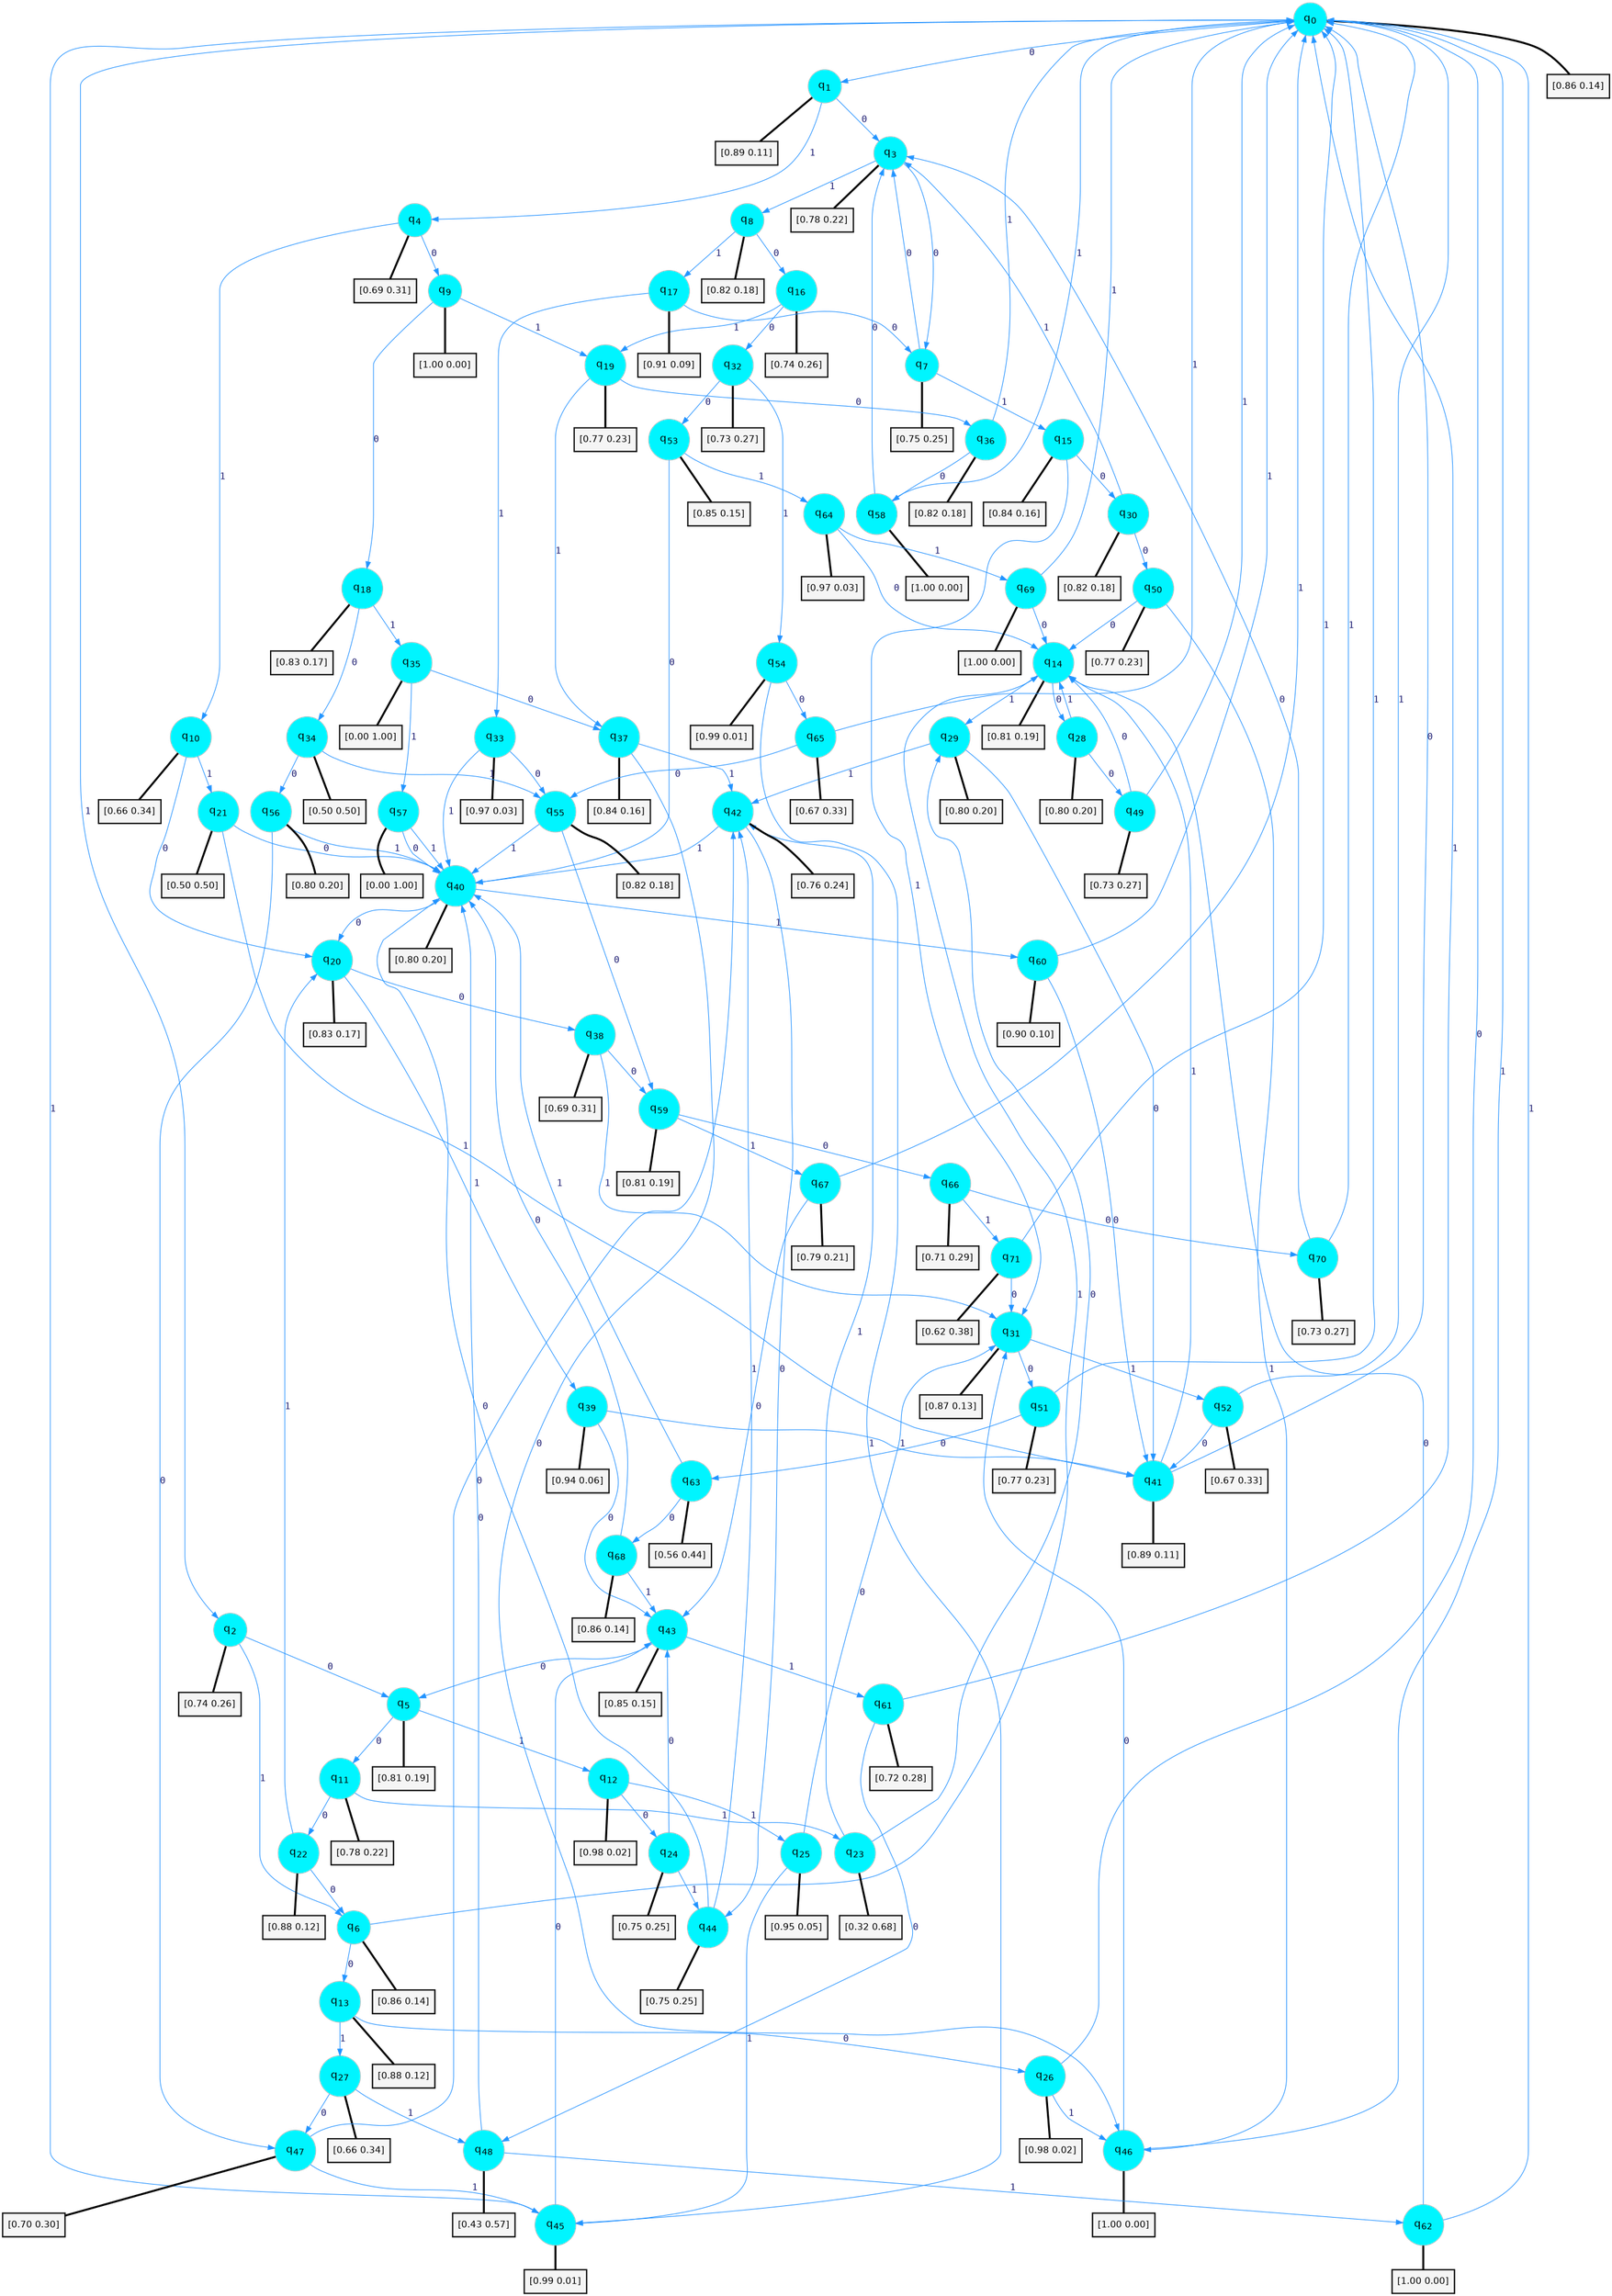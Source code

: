 digraph G {
graph [
bgcolor=transparent, dpi=300, rankdir=TD, size="40,25"];
node [
color=gray, fillcolor=turquoise1, fontcolor=black, fontname=Helvetica, fontsize=16, fontweight=bold, shape=circle, style=filled];
edge [
arrowsize=1, color=dodgerblue1, fontcolor=midnightblue, fontname=courier, fontweight=bold, penwidth=1, style=solid, weight=20];
0[label=<q<SUB>0</SUB>>];
1[label=<q<SUB>1</SUB>>];
2[label=<q<SUB>2</SUB>>];
3[label=<q<SUB>3</SUB>>];
4[label=<q<SUB>4</SUB>>];
5[label=<q<SUB>5</SUB>>];
6[label=<q<SUB>6</SUB>>];
7[label=<q<SUB>7</SUB>>];
8[label=<q<SUB>8</SUB>>];
9[label=<q<SUB>9</SUB>>];
10[label=<q<SUB>10</SUB>>];
11[label=<q<SUB>11</SUB>>];
12[label=<q<SUB>12</SUB>>];
13[label=<q<SUB>13</SUB>>];
14[label=<q<SUB>14</SUB>>];
15[label=<q<SUB>15</SUB>>];
16[label=<q<SUB>16</SUB>>];
17[label=<q<SUB>17</SUB>>];
18[label=<q<SUB>18</SUB>>];
19[label=<q<SUB>19</SUB>>];
20[label=<q<SUB>20</SUB>>];
21[label=<q<SUB>21</SUB>>];
22[label=<q<SUB>22</SUB>>];
23[label=<q<SUB>23</SUB>>];
24[label=<q<SUB>24</SUB>>];
25[label=<q<SUB>25</SUB>>];
26[label=<q<SUB>26</SUB>>];
27[label=<q<SUB>27</SUB>>];
28[label=<q<SUB>28</SUB>>];
29[label=<q<SUB>29</SUB>>];
30[label=<q<SUB>30</SUB>>];
31[label=<q<SUB>31</SUB>>];
32[label=<q<SUB>32</SUB>>];
33[label=<q<SUB>33</SUB>>];
34[label=<q<SUB>34</SUB>>];
35[label=<q<SUB>35</SUB>>];
36[label=<q<SUB>36</SUB>>];
37[label=<q<SUB>37</SUB>>];
38[label=<q<SUB>38</SUB>>];
39[label=<q<SUB>39</SUB>>];
40[label=<q<SUB>40</SUB>>];
41[label=<q<SUB>41</SUB>>];
42[label=<q<SUB>42</SUB>>];
43[label=<q<SUB>43</SUB>>];
44[label=<q<SUB>44</SUB>>];
45[label=<q<SUB>45</SUB>>];
46[label=<q<SUB>46</SUB>>];
47[label=<q<SUB>47</SUB>>];
48[label=<q<SUB>48</SUB>>];
49[label=<q<SUB>49</SUB>>];
50[label=<q<SUB>50</SUB>>];
51[label=<q<SUB>51</SUB>>];
52[label=<q<SUB>52</SUB>>];
53[label=<q<SUB>53</SUB>>];
54[label=<q<SUB>54</SUB>>];
55[label=<q<SUB>55</SUB>>];
56[label=<q<SUB>56</SUB>>];
57[label=<q<SUB>57</SUB>>];
58[label=<q<SUB>58</SUB>>];
59[label=<q<SUB>59</SUB>>];
60[label=<q<SUB>60</SUB>>];
61[label=<q<SUB>61</SUB>>];
62[label=<q<SUB>62</SUB>>];
63[label=<q<SUB>63</SUB>>];
64[label=<q<SUB>64</SUB>>];
65[label=<q<SUB>65</SUB>>];
66[label=<q<SUB>66</SUB>>];
67[label=<q<SUB>67</SUB>>];
68[label=<q<SUB>68</SUB>>];
69[label=<q<SUB>69</SUB>>];
70[label=<q<SUB>70</SUB>>];
71[label=<q<SUB>71</SUB>>];
72[label="[0.86 0.14]", shape=box,fontcolor=black, fontname=Helvetica, fontsize=14, penwidth=2, fillcolor=whitesmoke,color=black];
73[label="[0.89 0.11]", shape=box,fontcolor=black, fontname=Helvetica, fontsize=14, penwidth=2, fillcolor=whitesmoke,color=black];
74[label="[0.74 0.26]", shape=box,fontcolor=black, fontname=Helvetica, fontsize=14, penwidth=2, fillcolor=whitesmoke,color=black];
75[label="[0.78 0.22]", shape=box,fontcolor=black, fontname=Helvetica, fontsize=14, penwidth=2, fillcolor=whitesmoke,color=black];
76[label="[0.69 0.31]", shape=box,fontcolor=black, fontname=Helvetica, fontsize=14, penwidth=2, fillcolor=whitesmoke,color=black];
77[label="[0.81 0.19]", shape=box,fontcolor=black, fontname=Helvetica, fontsize=14, penwidth=2, fillcolor=whitesmoke,color=black];
78[label="[0.86 0.14]", shape=box,fontcolor=black, fontname=Helvetica, fontsize=14, penwidth=2, fillcolor=whitesmoke,color=black];
79[label="[0.75 0.25]", shape=box,fontcolor=black, fontname=Helvetica, fontsize=14, penwidth=2, fillcolor=whitesmoke,color=black];
80[label="[0.82 0.18]", shape=box,fontcolor=black, fontname=Helvetica, fontsize=14, penwidth=2, fillcolor=whitesmoke,color=black];
81[label="[1.00 0.00]", shape=box,fontcolor=black, fontname=Helvetica, fontsize=14, penwidth=2, fillcolor=whitesmoke,color=black];
82[label="[0.66 0.34]", shape=box,fontcolor=black, fontname=Helvetica, fontsize=14, penwidth=2, fillcolor=whitesmoke,color=black];
83[label="[0.78 0.22]", shape=box,fontcolor=black, fontname=Helvetica, fontsize=14, penwidth=2, fillcolor=whitesmoke,color=black];
84[label="[0.98 0.02]", shape=box,fontcolor=black, fontname=Helvetica, fontsize=14, penwidth=2, fillcolor=whitesmoke,color=black];
85[label="[0.88 0.12]", shape=box,fontcolor=black, fontname=Helvetica, fontsize=14, penwidth=2, fillcolor=whitesmoke,color=black];
86[label="[0.81 0.19]", shape=box,fontcolor=black, fontname=Helvetica, fontsize=14, penwidth=2, fillcolor=whitesmoke,color=black];
87[label="[0.84 0.16]", shape=box,fontcolor=black, fontname=Helvetica, fontsize=14, penwidth=2, fillcolor=whitesmoke,color=black];
88[label="[0.74 0.26]", shape=box,fontcolor=black, fontname=Helvetica, fontsize=14, penwidth=2, fillcolor=whitesmoke,color=black];
89[label="[0.91 0.09]", shape=box,fontcolor=black, fontname=Helvetica, fontsize=14, penwidth=2, fillcolor=whitesmoke,color=black];
90[label="[0.83 0.17]", shape=box,fontcolor=black, fontname=Helvetica, fontsize=14, penwidth=2, fillcolor=whitesmoke,color=black];
91[label="[0.77 0.23]", shape=box,fontcolor=black, fontname=Helvetica, fontsize=14, penwidth=2, fillcolor=whitesmoke,color=black];
92[label="[0.83 0.17]", shape=box,fontcolor=black, fontname=Helvetica, fontsize=14, penwidth=2, fillcolor=whitesmoke,color=black];
93[label="[0.50 0.50]", shape=box,fontcolor=black, fontname=Helvetica, fontsize=14, penwidth=2, fillcolor=whitesmoke,color=black];
94[label="[0.88 0.12]", shape=box,fontcolor=black, fontname=Helvetica, fontsize=14, penwidth=2, fillcolor=whitesmoke,color=black];
95[label="[0.32 0.68]", shape=box,fontcolor=black, fontname=Helvetica, fontsize=14, penwidth=2, fillcolor=whitesmoke,color=black];
96[label="[0.75 0.25]", shape=box,fontcolor=black, fontname=Helvetica, fontsize=14, penwidth=2, fillcolor=whitesmoke,color=black];
97[label="[0.95 0.05]", shape=box,fontcolor=black, fontname=Helvetica, fontsize=14, penwidth=2, fillcolor=whitesmoke,color=black];
98[label="[0.98 0.02]", shape=box,fontcolor=black, fontname=Helvetica, fontsize=14, penwidth=2, fillcolor=whitesmoke,color=black];
99[label="[0.66 0.34]", shape=box,fontcolor=black, fontname=Helvetica, fontsize=14, penwidth=2, fillcolor=whitesmoke,color=black];
100[label="[0.80 0.20]", shape=box,fontcolor=black, fontname=Helvetica, fontsize=14, penwidth=2, fillcolor=whitesmoke,color=black];
101[label="[0.80 0.20]", shape=box,fontcolor=black, fontname=Helvetica, fontsize=14, penwidth=2, fillcolor=whitesmoke,color=black];
102[label="[0.82 0.18]", shape=box,fontcolor=black, fontname=Helvetica, fontsize=14, penwidth=2, fillcolor=whitesmoke,color=black];
103[label="[0.87 0.13]", shape=box,fontcolor=black, fontname=Helvetica, fontsize=14, penwidth=2, fillcolor=whitesmoke,color=black];
104[label="[0.73 0.27]", shape=box,fontcolor=black, fontname=Helvetica, fontsize=14, penwidth=2, fillcolor=whitesmoke,color=black];
105[label="[0.97 0.03]", shape=box,fontcolor=black, fontname=Helvetica, fontsize=14, penwidth=2, fillcolor=whitesmoke,color=black];
106[label="[0.50 0.50]", shape=box,fontcolor=black, fontname=Helvetica, fontsize=14, penwidth=2, fillcolor=whitesmoke,color=black];
107[label="[0.00 1.00]", shape=box,fontcolor=black, fontname=Helvetica, fontsize=14, penwidth=2, fillcolor=whitesmoke,color=black];
108[label="[0.82 0.18]", shape=box,fontcolor=black, fontname=Helvetica, fontsize=14, penwidth=2, fillcolor=whitesmoke,color=black];
109[label="[0.84 0.16]", shape=box,fontcolor=black, fontname=Helvetica, fontsize=14, penwidth=2, fillcolor=whitesmoke,color=black];
110[label="[0.69 0.31]", shape=box,fontcolor=black, fontname=Helvetica, fontsize=14, penwidth=2, fillcolor=whitesmoke,color=black];
111[label="[0.94 0.06]", shape=box,fontcolor=black, fontname=Helvetica, fontsize=14, penwidth=2, fillcolor=whitesmoke,color=black];
112[label="[0.80 0.20]", shape=box,fontcolor=black, fontname=Helvetica, fontsize=14, penwidth=2, fillcolor=whitesmoke,color=black];
113[label="[0.89 0.11]", shape=box,fontcolor=black, fontname=Helvetica, fontsize=14, penwidth=2, fillcolor=whitesmoke,color=black];
114[label="[0.76 0.24]", shape=box,fontcolor=black, fontname=Helvetica, fontsize=14, penwidth=2, fillcolor=whitesmoke,color=black];
115[label="[0.85 0.15]", shape=box,fontcolor=black, fontname=Helvetica, fontsize=14, penwidth=2, fillcolor=whitesmoke,color=black];
116[label="[0.75 0.25]", shape=box,fontcolor=black, fontname=Helvetica, fontsize=14, penwidth=2, fillcolor=whitesmoke,color=black];
117[label="[0.99 0.01]", shape=box,fontcolor=black, fontname=Helvetica, fontsize=14, penwidth=2, fillcolor=whitesmoke,color=black];
118[label="[1.00 0.00]", shape=box,fontcolor=black, fontname=Helvetica, fontsize=14, penwidth=2, fillcolor=whitesmoke,color=black];
119[label="[0.70 0.30]", shape=box,fontcolor=black, fontname=Helvetica, fontsize=14, penwidth=2, fillcolor=whitesmoke,color=black];
120[label="[0.43 0.57]", shape=box,fontcolor=black, fontname=Helvetica, fontsize=14, penwidth=2, fillcolor=whitesmoke,color=black];
121[label="[0.73 0.27]", shape=box,fontcolor=black, fontname=Helvetica, fontsize=14, penwidth=2, fillcolor=whitesmoke,color=black];
122[label="[0.77 0.23]", shape=box,fontcolor=black, fontname=Helvetica, fontsize=14, penwidth=2, fillcolor=whitesmoke,color=black];
123[label="[0.77 0.23]", shape=box,fontcolor=black, fontname=Helvetica, fontsize=14, penwidth=2, fillcolor=whitesmoke,color=black];
124[label="[0.67 0.33]", shape=box,fontcolor=black, fontname=Helvetica, fontsize=14, penwidth=2, fillcolor=whitesmoke,color=black];
125[label="[0.85 0.15]", shape=box,fontcolor=black, fontname=Helvetica, fontsize=14, penwidth=2, fillcolor=whitesmoke,color=black];
126[label="[0.99 0.01]", shape=box,fontcolor=black, fontname=Helvetica, fontsize=14, penwidth=2, fillcolor=whitesmoke,color=black];
127[label="[0.82 0.18]", shape=box,fontcolor=black, fontname=Helvetica, fontsize=14, penwidth=2, fillcolor=whitesmoke,color=black];
128[label="[0.80 0.20]", shape=box,fontcolor=black, fontname=Helvetica, fontsize=14, penwidth=2, fillcolor=whitesmoke,color=black];
129[label="[0.00 1.00]", shape=box,fontcolor=black, fontname=Helvetica, fontsize=14, penwidth=2, fillcolor=whitesmoke,color=black];
130[label="[1.00 0.00]", shape=box,fontcolor=black, fontname=Helvetica, fontsize=14, penwidth=2, fillcolor=whitesmoke,color=black];
131[label="[0.81 0.19]", shape=box,fontcolor=black, fontname=Helvetica, fontsize=14, penwidth=2, fillcolor=whitesmoke,color=black];
132[label="[0.90 0.10]", shape=box,fontcolor=black, fontname=Helvetica, fontsize=14, penwidth=2, fillcolor=whitesmoke,color=black];
133[label="[0.72 0.28]", shape=box,fontcolor=black, fontname=Helvetica, fontsize=14, penwidth=2, fillcolor=whitesmoke,color=black];
134[label="[1.00 0.00]", shape=box,fontcolor=black, fontname=Helvetica, fontsize=14, penwidth=2, fillcolor=whitesmoke,color=black];
135[label="[0.56 0.44]", shape=box,fontcolor=black, fontname=Helvetica, fontsize=14, penwidth=2, fillcolor=whitesmoke,color=black];
136[label="[0.97 0.03]", shape=box,fontcolor=black, fontname=Helvetica, fontsize=14, penwidth=2, fillcolor=whitesmoke,color=black];
137[label="[0.67 0.33]", shape=box,fontcolor=black, fontname=Helvetica, fontsize=14, penwidth=2, fillcolor=whitesmoke,color=black];
138[label="[0.71 0.29]", shape=box,fontcolor=black, fontname=Helvetica, fontsize=14, penwidth=2, fillcolor=whitesmoke,color=black];
139[label="[0.79 0.21]", shape=box,fontcolor=black, fontname=Helvetica, fontsize=14, penwidth=2, fillcolor=whitesmoke,color=black];
140[label="[0.86 0.14]", shape=box,fontcolor=black, fontname=Helvetica, fontsize=14, penwidth=2, fillcolor=whitesmoke,color=black];
141[label="[1.00 0.00]", shape=box,fontcolor=black, fontname=Helvetica, fontsize=14, penwidth=2, fillcolor=whitesmoke,color=black];
142[label="[0.73 0.27]", shape=box,fontcolor=black, fontname=Helvetica, fontsize=14, penwidth=2, fillcolor=whitesmoke,color=black];
143[label="[0.62 0.38]", shape=box,fontcolor=black, fontname=Helvetica, fontsize=14, penwidth=2, fillcolor=whitesmoke,color=black];
0->1 [label=0];
0->2 [label=1];
0->72 [arrowhead=none, penwidth=3,color=black];
1->3 [label=0];
1->4 [label=1];
1->73 [arrowhead=none, penwidth=3,color=black];
2->5 [label=0];
2->6 [label=1];
2->74 [arrowhead=none, penwidth=3,color=black];
3->7 [label=0];
3->8 [label=1];
3->75 [arrowhead=none, penwidth=3,color=black];
4->9 [label=0];
4->10 [label=1];
4->76 [arrowhead=none, penwidth=3,color=black];
5->11 [label=0];
5->12 [label=1];
5->77 [arrowhead=none, penwidth=3,color=black];
6->13 [label=0];
6->14 [label=1];
6->78 [arrowhead=none, penwidth=3,color=black];
7->3 [label=0];
7->15 [label=1];
7->79 [arrowhead=none, penwidth=3,color=black];
8->16 [label=0];
8->17 [label=1];
8->80 [arrowhead=none, penwidth=3,color=black];
9->18 [label=0];
9->19 [label=1];
9->81 [arrowhead=none, penwidth=3,color=black];
10->20 [label=0];
10->21 [label=1];
10->82 [arrowhead=none, penwidth=3,color=black];
11->22 [label=0];
11->23 [label=1];
11->83 [arrowhead=none, penwidth=3,color=black];
12->24 [label=0];
12->25 [label=1];
12->84 [arrowhead=none, penwidth=3,color=black];
13->26 [label=0];
13->27 [label=1];
13->85 [arrowhead=none, penwidth=3,color=black];
14->28 [label=0];
14->29 [label=1];
14->86 [arrowhead=none, penwidth=3,color=black];
15->30 [label=0];
15->31 [label=1];
15->87 [arrowhead=none, penwidth=3,color=black];
16->32 [label=0];
16->19 [label=1];
16->88 [arrowhead=none, penwidth=3,color=black];
17->7 [label=0];
17->33 [label=1];
17->89 [arrowhead=none, penwidth=3,color=black];
18->34 [label=0];
18->35 [label=1];
18->90 [arrowhead=none, penwidth=3,color=black];
19->36 [label=0];
19->37 [label=1];
19->91 [arrowhead=none, penwidth=3,color=black];
20->38 [label=0];
20->39 [label=1];
20->92 [arrowhead=none, penwidth=3,color=black];
21->40 [label=0];
21->41 [label=1];
21->93 [arrowhead=none, penwidth=3,color=black];
22->6 [label=0];
22->20 [label=1];
22->94 [arrowhead=none, penwidth=3,color=black];
23->29 [label=0];
23->42 [label=1];
23->95 [arrowhead=none, penwidth=3,color=black];
24->43 [label=0];
24->44 [label=1];
24->96 [arrowhead=none, penwidth=3,color=black];
25->31 [label=0];
25->45 [label=1];
25->97 [arrowhead=none, penwidth=3,color=black];
26->0 [label=0];
26->46 [label=1];
26->98 [arrowhead=none, penwidth=3,color=black];
27->47 [label=0];
27->48 [label=1];
27->99 [arrowhead=none, penwidth=3,color=black];
28->49 [label=0];
28->14 [label=1];
28->100 [arrowhead=none, penwidth=3,color=black];
29->41 [label=0];
29->42 [label=1];
29->101 [arrowhead=none, penwidth=3,color=black];
30->50 [label=0];
30->3 [label=1];
30->102 [arrowhead=none, penwidth=3,color=black];
31->51 [label=0];
31->52 [label=1];
31->103 [arrowhead=none, penwidth=3,color=black];
32->53 [label=0];
32->54 [label=1];
32->104 [arrowhead=none, penwidth=3,color=black];
33->55 [label=0];
33->40 [label=1];
33->105 [arrowhead=none, penwidth=3,color=black];
34->56 [label=0];
34->55 [label=1];
34->106 [arrowhead=none, penwidth=3,color=black];
35->37 [label=0];
35->57 [label=1];
35->107 [arrowhead=none, penwidth=3,color=black];
36->58 [label=0];
36->0 [label=1];
36->108 [arrowhead=none, penwidth=3,color=black];
37->46 [label=0];
37->42 [label=1];
37->109 [arrowhead=none, penwidth=3,color=black];
38->59 [label=0];
38->31 [label=1];
38->110 [arrowhead=none, penwidth=3,color=black];
39->43 [label=0];
39->41 [label=1];
39->111 [arrowhead=none, penwidth=3,color=black];
40->20 [label=0];
40->60 [label=1];
40->112 [arrowhead=none, penwidth=3,color=black];
41->0 [label=0];
41->14 [label=1];
41->113 [arrowhead=none, penwidth=3,color=black];
42->44 [label=0];
42->40 [label=1];
42->114 [arrowhead=none, penwidth=3,color=black];
43->5 [label=0];
43->61 [label=1];
43->115 [arrowhead=none, penwidth=3,color=black];
44->40 [label=0];
44->42 [label=1];
44->116 [arrowhead=none, penwidth=3,color=black];
45->43 [label=0];
45->0 [label=1];
45->117 [arrowhead=none, penwidth=3,color=black];
46->31 [label=0];
46->0 [label=1];
46->118 [arrowhead=none, penwidth=3,color=black];
47->42 [label=0];
47->45 [label=1];
47->119 [arrowhead=none, penwidth=3,color=black];
48->40 [label=0];
48->62 [label=1];
48->120 [arrowhead=none, penwidth=3,color=black];
49->14 [label=0];
49->0 [label=1];
49->121 [arrowhead=none, penwidth=3,color=black];
50->14 [label=0];
50->46 [label=1];
50->122 [arrowhead=none, penwidth=3,color=black];
51->63 [label=0];
51->0 [label=1];
51->123 [arrowhead=none, penwidth=3,color=black];
52->41 [label=0];
52->0 [label=1];
52->124 [arrowhead=none, penwidth=3,color=black];
53->40 [label=0];
53->64 [label=1];
53->125 [arrowhead=none, penwidth=3,color=black];
54->65 [label=0];
54->45 [label=1];
54->126 [arrowhead=none, penwidth=3,color=black];
55->59 [label=0];
55->40 [label=1];
55->127 [arrowhead=none, penwidth=3,color=black];
56->47 [label=0];
56->40 [label=1];
56->128 [arrowhead=none, penwidth=3,color=black];
57->40 [label=0];
57->40 [label=1];
57->129 [arrowhead=none, penwidth=3,color=black];
58->3 [label=0];
58->0 [label=1];
58->130 [arrowhead=none, penwidth=3,color=black];
59->66 [label=0];
59->67 [label=1];
59->131 [arrowhead=none, penwidth=3,color=black];
60->41 [label=0];
60->0 [label=1];
60->132 [arrowhead=none, penwidth=3,color=black];
61->48 [label=0];
61->0 [label=1];
61->133 [arrowhead=none, penwidth=3,color=black];
62->14 [label=0];
62->0 [label=1];
62->134 [arrowhead=none, penwidth=3,color=black];
63->68 [label=0];
63->40 [label=1];
63->135 [arrowhead=none, penwidth=3,color=black];
64->14 [label=0];
64->69 [label=1];
64->136 [arrowhead=none, penwidth=3,color=black];
65->55 [label=0];
65->0 [label=1];
65->137 [arrowhead=none, penwidth=3,color=black];
66->70 [label=0];
66->71 [label=1];
66->138 [arrowhead=none, penwidth=3,color=black];
67->43 [label=0];
67->0 [label=1];
67->139 [arrowhead=none, penwidth=3,color=black];
68->40 [label=0];
68->43 [label=1];
68->140 [arrowhead=none, penwidth=3,color=black];
69->14 [label=0];
69->0 [label=1];
69->141 [arrowhead=none, penwidth=3,color=black];
70->3 [label=0];
70->0 [label=1];
70->142 [arrowhead=none, penwidth=3,color=black];
71->31 [label=0];
71->0 [label=1];
71->143 [arrowhead=none, penwidth=3,color=black];
}
